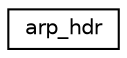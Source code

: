 digraph "Graphical Class Hierarchy"
{
 // LATEX_PDF_SIZE
  edge [fontname="Helvetica",fontsize="10",labelfontname="Helvetica",labelfontsize="10"];
  node [fontname="Helvetica",fontsize="10",shape=record];
  rankdir="LR";
  Node0 [label="arp_hdr",height=0.2,width=0.4,color="black", fillcolor="white", style="filled",URL="$structarp__hdr.html",tooltip=" "];
}
